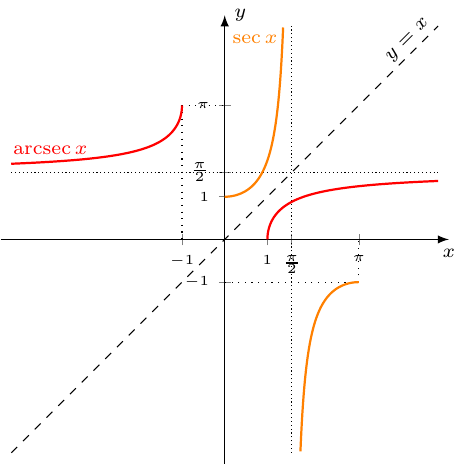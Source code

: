 \documentclass[crop]{standalone}
\usepackage[dvipsnames]{xcolor}
\usepackage{tikz}
\usepackage{pgfplots}
\pgfplotsset{compat=1.18}
\usetikzlibrary{shapes.geometric,positioning}
\begin{document}
  \begin{tikzpicture}[font=\tiny]
    \begin{axis}[%
      trig format plots=rad,
      axis x line=center,axis y line=center,
      unit vector ratio={1 1},
      xlabel={\scriptsize$x$},ylabel={\scriptsize$y$},
      xlabel style={below},ylabel style={right},
      xmin=-5-0.25,xmax=5+0.25,
      xtick={-1,1,pi/2,pi},
      xticklabels={$-1$,$1$,$\frac{\pi}{2}$,$\pi$},
      ymin=-5-0.25,ymax=5+0.25,
      restrict y to domain=-5:5,
      ytick={-1,1,pi/2,pi},
      yticklabels={$-1$,$1$,$\frac{\pi}{2}$,$\pi$},
      axis line style={-latex},
      declare function={
        f(\x) = sec(\x);
        g(\x) = acos(1/\x);
      }
    ]%

      \draw[densely dotted] (pi/2,-5) -- (pi/2,5);
      \draw[densely dotted] (-5,pi/2) -- (5,pi/2);
      
      \draw[dotted] (pi,{f(deg(pi))}) -- (pi,0);
      \draw[dotted] (pi,{f(deg(pi))}) -- (0,{f(deg(pi))});
      
      \draw[dotted] ({f(deg(pi))},pi) -- (0,pi);
      \draw[dotted] ({f(deg(pi))},pi) -- ({f(deg(pi))},0);

      \addplot[%
        mark=none,
        dashed,
        domain=-5-0.25:5+0.25,
        samples=1000
      ] {x} node[%
        pos=0.93,
        rotate=45,
        xshift=0.4em,
        yshift=0.4em
      ] {\scriptsize$y=x$};

      \addplot[%
        mark=none,
        domain=0:pi,
        color=orange,
        thick,
        samples=1000
      ] {f(x)} node[%
        pos=0.47,
        xshift=-1em
      ] {\scriptsize$\sec{x}$};

      \addplot[%
        mark=none,
        domain=-5:-1,
        color=red,
        thick,
        samples=1000
      ] {g(x)} node[%
        pos=0.2,
        yshift=0.4em
      ] {\scriptsize$\mbox{arcsec}\,{x}$};

      \addplot[%
        mark=none,
        domain=1:5,
        color=red,
        thick,
        samples=1000
      ] {g(x)};

    \end{axis}
  \end{tikzpicture}%
\end{document}